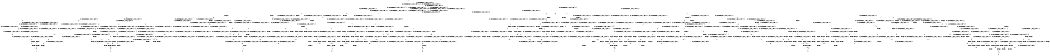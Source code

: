 digraph BCG {
size = "7, 10.5";
center = TRUE;
node [shape = circle];
0 [peripheries = 2];
0 -> 1 [label = "EX !0 !ATOMIC_EXCH_BRANCH (1, +1, TRUE, +0, 2, TRUE) !{0, 1, 2}"];
0 -> 2 [label = "EX !2 !ATOMIC_EXCH_BRANCH (1, +0, FALSE, +0, 1, TRUE) !{0, 1, 2}"];
0 -> 3 [label = "EX !1 !ATOMIC_EXCH_BRANCH (1, +0, TRUE, +0, 1, TRUE) !{0, 1, 2}"];
0 -> 4 [label = "EX !0 !ATOMIC_EXCH_BRANCH (1, +1, TRUE, +0, 2, TRUE) !{0, 1, 2}"];
1 -> 5 [label = "EX !2 !ATOMIC_EXCH_BRANCH (1, +0, FALSE, +0, 1, FALSE) !{0, 1, 2}"];
1 -> 6 [label = "EX !1 !ATOMIC_EXCH_BRANCH (1, +0, TRUE, +0, 1, FALSE) !{0, 1, 2}"];
1 -> 7 [label = "TERMINATE !0"];
2 -> 2 [label = "EX !2 !ATOMIC_EXCH_BRANCH (1, +0, FALSE, +0, 1, TRUE) !{0, 1, 2}"];
2 -> 8 [label = "EX !0 !ATOMIC_EXCH_BRANCH (1, +1, TRUE, +0, 2, TRUE) !{0, 1, 2}"];
2 -> 9 [label = "EX !1 !ATOMIC_EXCH_BRANCH (1, +0, TRUE, +0, 1, TRUE) !{0, 1, 2}"];
2 -> 10 [label = "EX !0 !ATOMIC_EXCH_BRANCH (1, +1, TRUE, +0, 2, TRUE) !{0, 1, 2}"];
3 -> 3 [label = "EX !1 !ATOMIC_EXCH_BRANCH (1, +0, TRUE, +0, 1, TRUE) !{0, 1, 2}"];
3 -> 11 [label = "EX !0 !ATOMIC_EXCH_BRANCH (1, +1, TRUE, +0, 2, TRUE) !{0, 1, 2}"];
3 -> 12 [label = "EX !2 !ATOMIC_EXCH_BRANCH (1, +0, FALSE, +0, 1, TRUE) !{0, 1, 2}"];
3 -> 13 [label = "EX !0 !ATOMIC_EXCH_BRANCH (1, +1, TRUE, +0, 2, TRUE) !{0, 1, 2}"];
4 -> 14 [label = "EX !1 !ATOMIC_EXCH_BRANCH (1, +0, TRUE, +0, 1, FALSE) !{0, 1, 2}"];
4 -> 15 [label = "EX !2 !ATOMIC_EXCH_BRANCH (1, +0, FALSE, +0, 1, FALSE) !{0, 1, 2}"];
4 -> 16 [label = "EX !1 !ATOMIC_EXCH_BRANCH (1, +0, TRUE, +0, 1, FALSE) !{0, 1, 2}"];
4 -> 17 [label = "TERMINATE !0"];
5 -> 18 [label = "EX !1 !ATOMIC_EXCH_BRANCH (1, +0, TRUE, +0, 1, FALSE) !{0, 1, 2}"];
5 -> 19 [label = "TERMINATE !0"];
5 -> 20 [label = "TERMINATE !2"];
6 -> 21 [label = "EX !1 !ATOMIC_EXCH_BRANCH (1, +1, TRUE, +0, 3, TRUE) !{0, 1, 2}"];
6 -> 22 [label = "EX !2 !ATOMIC_EXCH_BRANCH (1, +0, FALSE, +0, 1, TRUE) !{0, 1, 2}"];
6 -> 23 [label = "TERMINATE !0"];
7 -> 24 [label = "EX !2 !ATOMIC_EXCH_BRANCH (1, +0, FALSE, +0, 1, FALSE) !{1, 2}"];
7 -> 25 [label = "EX !1 !ATOMIC_EXCH_BRANCH (1, +0, TRUE, +0, 1, FALSE) !{1, 2}"];
7 -> 26 [label = "EX !1 !ATOMIC_EXCH_BRANCH (1, +0, TRUE, +0, 1, FALSE) !{1, 2}"];
8 -> 5 [label = "EX !2 !ATOMIC_EXCH_BRANCH (1, +0, FALSE, +0, 1, FALSE) !{0, 1, 2}"];
8 -> 27 [label = "EX !1 !ATOMIC_EXCH_BRANCH (1, +0, TRUE, +0, 1, FALSE) !{0, 1, 2}"];
8 -> 28 [label = "TERMINATE !0"];
9 -> 9 [label = "EX !1 !ATOMIC_EXCH_BRANCH (1, +0, TRUE, +0, 1, TRUE) !{0, 1, 2}"];
9 -> 12 [label = "EX !2 !ATOMIC_EXCH_BRANCH (1, +0, FALSE, +0, 1, TRUE) !{0, 1, 2}"];
9 -> 29 [label = "EX !0 !ATOMIC_EXCH_BRANCH (1, +1, TRUE, +0, 2, TRUE) !{0, 1, 2}"];
9 -> 30 [label = "EX !0 !ATOMIC_EXCH_BRANCH (1, +1, TRUE, +0, 2, TRUE) !{0, 1, 2}"];
10 -> 31 [label = "EX !1 !ATOMIC_EXCH_BRANCH (1, +0, TRUE, +0, 1, FALSE) !{0, 1, 2}"];
10 -> 15 [label = "EX !2 !ATOMIC_EXCH_BRANCH (1, +0, FALSE, +0, 1, FALSE) !{0, 1, 2}"];
10 -> 32 [label = "EX !1 !ATOMIC_EXCH_BRANCH (1, +0, TRUE, +0, 1, FALSE) !{0, 1, 2}"];
10 -> 33 [label = "TERMINATE !0"];
11 -> 6 [label = "EX !1 !ATOMIC_EXCH_BRANCH (1, +0, TRUE, +0, 1, FALSE) !{0, 1, 2}"];
11 -> 34 [label = "EX !2 !ATOMIC_EXCH_BRANCH (1, +0, FALSE, +0, 1, FALSE) !{0, 1, 2}"];
11 -> 35 [label = "TERMINATE !0"];
12 -> 9 [label = "EX !1 !ATOMIC_EXCH_BRANCH (1, +0, TRUE, +0, 1, TRUE) !{0, 1, 2}"];
12 -> 12 [label = "EX !2 !ATOMIC_EXCH_BRANCH (1, +0, FALSE, +0, 1, TRUE) !{0, 1, 2}"];
12 -> 29 [label = "EX !0 !ATOMIC_EXCH_BRANCH (1, +1, TRUE, +0, 2, TRUE) !{0, 1, 2}"];
12 -> 30 [label = "EX !0 !ATOMIC_EXCH_BRANCH (1, +1, TRUE, +0, 2, TRUE) !{0, 1, 2}"];
13 -> 14 [label = "EX !1 !ATOMIC_EXCH_BRANCH (1, +0, TRUE, +0, 1, FALSE) !{0, 1, 2}"];
13 -> 16 [label = "EX !1 !ATOMIC_EXCH_BRANCH (1, +0, TRUE, +0, 1, FALSE) !{0, 1, 2}"];
13 -> 36 [label = "EX !2 !ATOMIC_EXCH_BRANCH (1, +0, FALSE, +0, 1, FALSE) !{0, 1, 2}"];
13 -> 37 [label = "TERMINATE !0"];
14 -> 38 [label = "EX !2 !ATOMIC_EXCH_BRANCH (1, +0, FALSE, +0, 1, TRUE) !{0, 1, 2}"];
14 -> 39 [label = "EX !1 !ATOMIC_EXCH_BRANCH (1, +1, TRUE, +0, 3, TRUE) !{0, 1, 2}"];
14 -> 40 [label = "EX !2 !ATOMIC_EXCH_BRANCH (1, +0, FALSE, +0, 1, TRUE) !{0, 1, 2}"];
14 -> 41 [label = "TERMINATE !0"];
15 -> 42 [label = "EX !1 !ATOMIC_EXCH_BRANCH (1, +0, TRUE, +0, 1, FALSE) !{0, 1, 2}"];
15 -> 43 [label = "EX !1 !ATOMIC_EXCH_BRANCH (1, +0, TRUE, +0, 1, FALSE) !{0, 1, 2}"];
15 -> 44 [label = "TERMINATE !0"];
15 -> 45 [label = "TERMINATE !2"];
16 -> 39 [label = "EX !1 !ATOMIC_EXCH_BRANCH (1, +1, TRUE, +0, 3, TRUE) !{0, 1, 2}"];
16 -> 46 [label = "EX !1 !ATOMIC_EXCH_BRANCH (1, +1, TRUE, +0, 3, TRUE) !{0, 1, 2}"];
16 -> 47 [label = "EX !2 !ATOMIC_EXCH_BRANCH (1, +0, FALSE, +0, 1, TRUE) !{0, 1, 2}"];
16 -> 48 [label = "TERMINATE !0"];
17 -> 49 [label = "EX !2 !ATOMIC_EXCH_BRANCH (1, +0, FALSE, +0, 1, FALSE) !{1, 2}"];
17 -> 50 [label = "EX !1 !ATOMIC_EXCH_BRANCH (1, +0, TRUE, +0, 1, FALSE) !{1, 2}"];
18 -> 51 [label = "EX !1 !ATOMIC_EXCH_BRANCH (1, +1, TRUE, +0, 3, TRUE) !{0, 1, 2}"];
18 -> 52 [label = "TERMINATE !0"];
18 -> 53 [label = "TERMINATE !2"];
19 -> 54 [label = "EX !1 !ATOMIC_EXCH_BRANCH (1, +0, TRUE, +0, 1, FALSE) !{1, 2}"];
19 -> 55 [label = "TERMINATE !2"];
19 -> 56 [label = "EX !1 !ATOMIC_EXCH_BRANCH (1, +0, TRUE, +0, 1, FALSE) !{1, 2}"];
20 -> 57 [label = "EX !1 !ATOMIC_EXCH_BRANCH (1, +0, TRUE, +0, 1, FALSE) !{0, 1}"];
20 -> 55 [label = "TERMINATE !0"];
21 -> 58 [label = "EX !2 !ATOMIC_EXCH_BRANCH (1, +0, FALSE, +0, 1, FALSE) !{0, 1, 2}"];
21 -> 59 [label = "TERMINATE !0"];
21 -> 60 [label = "TERMINATE !1"];
22 -> 61 [label = "EX !1 !ATOMIC_EXCH_BRANCH (1, +1, TRUE, +0, 3, TRUE) !{0, 1, 2}"];
22 -> 22 [label = "EX !2 !ATOMIC_EXCH_BRANCH (1, +0, FALSE, +0, 1, TRUE) !{0, 1, 2}"];
22 -> 62 [label = "TERMINATE !0"];
23 -> 63 [label = "EX !1 !ATOMIC_EXCH_BRANCH (1, +1, TRUE, +0, 3, TRUE) !{1, 2}"];
23 -> 64 [label = "EX !2 !ATOMIC_EXCH_BRANCH (1, +0, FALSE, +0, 1, TRUE) !{1, 2}"];
23 -> 65 [label = "EX !1 !ATOMIC_EXCH_BRANCH (1, +1, TRUE, +0, 3, TRUE) !{1, 2}"];
24 -> 54 [label = "EX !1 !ATOMIC_EXCH_BRANCH (1, +0, TRUE, +0, 1, FALSE) !{1, 2}"];
24 -> 55 [label = "TERMINATE !2"];
24 -> 56 [label = "EX !1 !ATOMIC_EXCH_BRANCH (1, +0, TRUE, +0, 1, FALSE) !{1, 2}"];
25 -> 63 [label = "EX !1 !ATOMIC_EXCH_BRANCH (1, +1, TRUE, +0, 3, TRUE) !{1, 2}"];
25 -> 64 [label = "EX !2 !ATOMIC_EXCH_BRANCH (1, +0, FALSE, +0, 1, TRUE) !{1, 2}"];
25 -> 65 [label = "EX !1 !ATOMIC_EXCH_BRANCH (1, +1, TRUE, +0, 3, TRUE) !{1, 2}"];
26 -> 66 [label = "EX !2 !ATOMIC_EXCH_BRANCH (1, +0, FALSE, +0, 1, TRUE) !{1, 2}"];
26 -> 65 [label = "EX !1 !ATOMIC_EXCH_BRANCH (1, +1, TRUE, +0, 3, TRUE) !{1, 2}"];
26 -> 67 [label = "EX !2 !ATOMIC_EXCH_BRANCH (1, +0, FALSE, +0, 1, TRUE) !{1, 2}"];
27 -> 61 [label = "EX !1 !ATOMIC_EXCH_BRANCH (1, +1, TRUE, +0, 3, TRUE) !{0, 1, 2}"];
27 -> 22 [label = "EX !2 !ATOMIC_EXCH_BRANCH (1, +0, FALSE, +0, 1, TRUE) !{0, 1, 2}"];
27 -> 62 [label = "TERMINATE !0"];
28 -> 24 [label = "EX !2 !ATOMIC_EXCH_BRANCH (1, +0, FALSE, +0, 1, FALSE) !{1, 2}"];
28 -> 68 [label = "EX !1 !ATOMIC_EXCH_BRANCH (1, +0, TRUE, +0, 1, FALSE) !{1, 2}"];
28 -> 69 [label = "EX !1 !ATOMIC_EXCH_BRANCH (1, +0, TRUE, +0, 1, FALSE) !{1, 2}"];
29 -> 27 [label = "EX !1 !ATOMIC_EXCH_BRANCH (1, +0, TRUE, +0, 1, FALSE) !{0, 1, 2}"];
29 -> 34 [label = "EX !2 !ATOMIC_EXCH_BRANCH (1, +0, FALSE, +0, 1, FALSE) !{0, 1, 2}"];
29 -> 70 [label = "TERMINATE !0"];
30 -> 31 [label = "EX !1 !ATOMIC_EXCH_BRANCH (1, +0, TRUE, +0, 1, FALSE) !{0, 1, 2}"];
30 -> 32 [label = "EX !1 !ATOMIC_EXCH_BRANCH (1, +0, TRUE, +0, 1, FALSE) !{0, 1, 2}"];
30 -> 36 [label = "EX !2 !ATOMIC_EXCH_BRANCH (1, +0, FALSE, +0, 1, FALSE) !{0, 1, 2}"];
30 -> 71 [label = "TERMINATE !0"];
31 -> 38 [label = "EX !2 !ATOMIC_EXCH_BRANCH (1, +0, FALSE, +0, 1, TRUE) !{0, 1, 2}"];
31 -> 72 [label = "EX !1 !ATOMIC_EXCH_BRANCH (1, +1, TRUE, +0, 3, TRUE) !{0, 1, 2}"];
31 -> 40 [label = "EX !2 !ATOMIC_EXCH_BRANCH (1, +0, FALSE, +0, 1, TRUE) !{0, 1, 2}"];
31 -> 73 [label = "TERMINATE !0"];
32 -> 72 [label = "EX !1 !ATOMIC_EXCH_BRANCH (1, +1, TRUE, +0, 3, TRUE) !{0, 1, 2}"];
32 -> 74 [label = "EX !1 !ATOMIC_EXCH_BRANCH (1, +1, TRUE, +0, 3, TRUE) !{0, 1, 2}"];
32 -> 47 [label = "EX !2 !ATOMIC_EXCH_BRANCH (1, +0, FALSE, +0, 1, TRUE) !{0, 1, 2}"];
32 -> 75 [label = "TERMINATE !0"];
33 -> 49 [label = "EX !2 !ATOMIC_EXCH_BRANCH (1, +0, FALSE, +0, 1, FALSE) !{1, 2}"];
33 -> 76 [label = "EX !1 !ATOMIC_EXCH_BRANCH (1, +0, TRUE, +0, 1, FALSE) !{1, 2}"];
34 -> 18 [label = "EX !1 !ATOMIC_EXCH_BRANCH (1, +0, TRUE, +0, 1, FALSE) !{0, 1, 2}"];
34 -> 77 [label = "TERMINATE !0"];
34 -> 78 [label = "TERMINATE !2"];
35 -> 25 [label = "EX !1 !ATOMIC_EXCH_BRANCH (1, +0, TRUE, +0, 1, FALSE) !{1, 2}"];
35 -> 79 [label = "EX !2 !ATOMIC_EXCH_BRANCH (1, +0, FALSE, +0, 1, FALSE) !{1, 2}"];
35 -> 26 [label = "EX !1 !ATOMIC_EXCH_BRANCH (1, +0, TRUE, +0, 1, FALSE) !{1, 2}"];
36 -> 42 [label = "EX !1 !ATOMIC_EXCH_BRANCH (1, +0, TRUE, +0, 1, FALSE) !{0, 1, 2}"];
36 -> 43 [label = "EX !1 !ATOMIC_EXCH_BRANCH (1, +0, TRUE, +0, 1, FALSE) !{0, 1, 2}"];
36 -> 80 [label = "TERMINATE !0"];
36 -> 81 [label = "TERMINATE !2"];
37 -> 50 [label = "EX !1 !ATOMIC_EXCH_BRANCH (1, +0, TRUE, +0, 1, FALSE) !{1, 2}"];
37 -> 82 [label = "EX !2 !ATOMIC_EXCH_BRANCH (1, +0, FALSE, +0, 1, FALSE) !{1, 2}"];
38 -> 83 [label = "EX !1 !ATOMIC_EXCH_BRANCH (1, +1, TRUE, +0, 3, TRUE) !{0, 1, 2}"];
38 -> 38 [label = "EX !2 !ATOMIC_EXCH_BRANCH (1, +0, FALSE, +0, 1, TRUE) !{0, 1, 2}"];
38 -> 84 [label = "TERMINATE !0"];
39 -> 85 [label = "EX !2 !ATOMIC_EXCH_BRANCH (1, +0, FALSE, +0, 1, FALSE) !{0, 1, 2}"];
39 -> 86 [label = "EX !2 !ATOMIC_EXCH_BRANCH (1, +0, FALSE, +0, 1, FALSE) !{0, 1, 2}"];
39 -> 87 [label = "TERMINATE !0"];
39 -> 88 [label = "TERMINATE !1"];
40 -> 38 [label = "EX !2 !ATOMIC_EXCH_BRANCH (1, +0, FALSE, +0, 1, TRUE) !{0, 1, 2}"];
40 -> 72 [label = "EX !1 !ATOMIC_EXCH_BRANCH (1, +1, TRUE, +0, 3, TRUE) !{0, 1, 2}"];
40 -> 40 [label = "EX !2 !ATOMIC_EXCH_BRANCH (1, +0, FALSE, +0, 1, TRUE) !{0, 1, 2}"];
40 -> 73 [label = "TERMINATE !0"];
41 -> 89 [label = "EX !1 !ATOMIC_EXCH_BRANCH (1, +1, TRUE, +0, 3, TRUE) !{1, 2}"];
41 -> 90 [label = "EX !2 !ATOMIC_EXCH_BRANCH (1, +0, FALSE, +0, 1, TRUE) !{1, 2}"];
42 -> 91 [label = "EX !1 !ATOMIC_EXCH_BRANCH (1, +1, TRUE, +0, 3, TRUE) !{0, 1, 2}"];
42 -> 92 [label = "TERMINATE !0"];
42 -> 93 [label = "TERMINATE !2"];
43 -> 91 [label = "EX !1 !ATOMIC_EXCH_BRANCH (1, +1, TRUE, +0, 3, TRUE) !{0, 1, 2}"];
43 -> 94 [label = "EX !1 !ATOMIC_EXCH_BRANCH (1, +1, TRUE, +0, 3, TRUE) !{0, 1, 2}"];
43 -> 95 [label = "TERMINATE !0"];
43 -> 96 [label = "TERMINATE !2"];
44 -> 97 [label = "EX !1 !ATOMIC_EXCH_BRANCH (1, +0, TRUE, +0, 1, FALSE) !{1, 2}"];
44 -> 98 [label = "TERMINATE !2"];
45 -> 99 [label = "EX !1 !ATOMIC_EXCH_BRANCH (1, +0, TRUE, +0, 1, FALSE) !{0, 1}"];
45 -> 98 [label = "TERMINATE !0"];
46 -> 100 [label = "EX !2 !ATOMIC_EXCH_BRANCH (1, +0, FALSE, +0, 1, FALSE) !{0, 1, 2}"];
46 -> 101 [label = "TERMINATE !0"];
46 -> 102 [label = "TERMINATE !1"];
47 -> 72 [label = "EX !1 !ATOMIC_EXCH_BRANCH (1, +1, TRUE, +0, 3, TRUE) !{0, 1, 2}"];
47 -> 74 [label = "EX !1 !ATOMIC_EXCH_BRANCH (1, +1, TRUE, +0, 3, TRUE) !{0, 1, 2}"];
47 -> 47 [label = "EX !2 !ATOMIC_EXCH_BRANCH (1, +0, FALSE, +0, 1, TRUE) !{0, 1, 2}"];
47 -> 75 [label = "TERMINATE !0"];
48 -> 103 [label = "EX !1 !ATOMIC_EXCH_BRANCH (1, +1, TRUE, +0, 3, TRUE) !{1, 2}"];
48 -> 104 [label = "EX !2 !ATOMIC_EXCH_BRANCH (1, +0, FALSE, +0, 1, TRUE) !{1, 2}"];
49 -> 97 [label = "EX !1 !ATOMIC_EXCH_BRANCH (1, +0, TRUE, +0, 1, FALSE) !{1, 2}"];
49 -> 98 [label = "TERMINATE !2"];
50 -> 103 [label = "EX !1 !ATOMIC_EXCH_BRANCH (1, +1, TRUE, +0, 3, TRUE) !{1, 2}"];
50 -> 104 [label = "EX !2 !ATOMIC_EXCH_BRANCH (1, +0, FALSE, +0, 1, TRUE) !{1, 2}"];
51 -> 105 [label = "TERMINATE !0"];
51 -> 106 [label = "TERMINATE !2"];
51 -> 107 [label = "TERMINATE !1"];
52 -> 108 [label = "EX !1 !ATOMIC_EXCH_BRANCH (1, +1, TRUE, +0, 3, TRUE) !{1, 2}"];
52 -> 109 [label = "TERMINATE !2"];
52 -> 110 [label = "EX !1 !ATOMIC_EXCH_BRANCH (1, +1, TRUE, +0, 3, TRUE) !{1, 2}"];
53 -> 111 [label = "EX !1 !ATOMIC_EXCH_BRANCH (1, +1, TRUE, +0, 3, TRUE) !{0, 1}"];
53 -> 109 [label = "TERMINATE !0"];
54 -> 108 [label = "EX !1 !ATOMIC_EXCH_BRANCH (1, +1, TRUE, +0, 3, TRUE) !{1, 2}"];
54 -> 109 [label = "TERMINATE !2"];
54 -> 110 [label = "EX !1 !ATOMIC_EXCH_BRANCH (1, +1, TRUE, +0, 3, TRUE) !{1, 2}"];
55 -> 112 [label = "EX !1 !ATOMIC_EXCH_BRANCH (1, +0, TRUE, +0, 1, FALSE) !{1}"];
55 -> 113 [label = "EX !1 !ATOMIC_EXCH_BRANCH (1, +0, TRUE, +0, 1, FALSE) !{1}"];
56 -> 110 [label = "EX !1 !ATOMIC_EXCH_BRANCH (1, +1, TRUE, +0, 3, TRUE) !{1, 2}"];
56 -> 114 [label = "TERMINATE !2"];
57 -> 111 [label = "EX !1 !ATOMIC_EXCH_BRANCH (1, +1, TRUE, +0, 3, TRUE) !{0, 1}"];
57 -> 109 [label = "TERMINATE !0"];
58 -> 105 [label = "TERMINATE !0"];
58 -> 106 [label = "TERMINATE !2"];
58 -> 107 [label = "TERMINATE !1"];
59 -> 115 [label = "EX !2 !ATOMIC_EXCH_BRANCH (1, +0, FALSE, +0, 1, FALSE) !{1, 2}"];
59 -> 116 [label = "TERMINATE !1"];
60 -> 117 [label = "EX !2 !ATOMIC_EXCH_BRANCH (1, +0, FALSE, +0, 1, FALSE) !{0, 2}"];
60 -> 116 [label = "TERMINATE !0"];
61 -> 58 [label = "EX !2 !ATOMIC_EXCH_BRANCH (1, +0, FALSE, +0, 1, FALSE) !{0, 1, 2}"];
61 -> 118 [label = "TERMINATE !0"];
61 -> 119 [label = "TERMINATE !1"];
62 -> 120 [label = "EX !1 !ATOMIC_EXCH_BRANCH (1, +1, TRUE, +0, 3, TRUE) !{1, 2}"];
62 -> 64 [label = "EX !2 !ATOMIC_EXCH_BRANCH (1, +0, FALSE, +0, 1, TRUE) !{1, 2}"];
62 -> 121 [label = "EX !1 !ATOMIC_EXCH_BRANCH (1, +1, TRUE, +0, 3, TRUE) !{1, 2}"];
63 -> 115 [label = "EX !2 !ATOMIC_EXCH_BRANCH (1, +0, FALSE, +0, 1, FALSE) !{1, 2}"];
63 -> 116 [label = "TERMINATE !1"];
64 -> 120 [label = "EX !1 !ATOMIC_EXCH_BRANCH (1, +1, TRUE, +0, 3, TRUE) !{1, 2}"];
64 -> 64 [label = "EX !2 !ATOMIC_EXCH_BRANCH (1, +0, FALSE, +0, 1, TRUE) !{1, 2}"];
64 -> 121 [label = "EX !1 !ATOMIC_EXCH_BRANCH (1, +1, TRUE, +0, 3, TRUE) !{1, 2}"];
65 -> 122 [label = "EX !2 !ATOMIC_EXCH_BRANCH (1, +0, FALSE, +0, 1, FALSE) !{1, 2}"];
65 -> 123 [label = "EX !2 !ATOMIC_EXCH_BRANCH (1, +0, FALSE, +0, 1, FALSE) !{1, 2}"];
65 -> 124 [label = "TERMINATE !1"];
66 -> 125 [label = "EX !1 !ATOMIC_EXCH_BRANCH (1, +1, TRUE, +0, 3, TRUE) !{1, 2}"];
66 -> 66 [label = "EX !2 !ATOMIC_EXCH_BRANCH (1, +0, FALSE, +0, 1, TRUE) !{1, 2}"];
66 -> 121 [label = "EX !1 !ATOMIC_EXCH_BRANCH (1, +1, TRUE, +0, 3, TRUE) !{1, 2}"];
67 -> 66 [label = "EX !2 !ATOMIC_EXCH_BRANCH (1, +0, FALSE, +0, 1, TRUE) !{1, 2}"];
67 -> 121 [label = "EX !1 !ATOMIC_EXCH_BRANCH (1, +1, TRUE, +0, 3, TRUE) !{1, 2}"];
67 -> 67 [label = "EX !2 !ATOMIC_EXCH_BRANCH (1, +0, FALSE, +0, 1, TRUE) !{1, 2}"];
68 -> 120 [label = "EX !1 !ATOMIC_EXCH_BRANCH (1, +1, TRUE, +0, 3, TRUE) !{1, 2}"];
68 -> 64 [label = "EX !2 !ATOMIC_EXCH_BRANCH (1, +0, FALSE, +0, 1, TRUE) !{1, 2}"];
68 -> 121 [label = "EX !1 !ATOMIC_EXCH_BRANCH (1, +1, TRUE, +0, 3, TRUE) !{1, 2}"];
69 -> 66 [label = "EX !2 !ATOMIC_EXCH_BRANCH (1, +0, FALSE, +0, 1, TRUE) !{1, 2}"];
69 -> 121 [label = "EX !1 !ATOMIC_EXCH_BRANCH (1, +1, TRUE, +0, 3, TRUE) !{1, 2}"];
69 -> 67 [label = "EX !2 !ATOMIC_EXCH_BRANCH (1, +0, FALSE, +0, 1, TRUE) !{1, 2}"];
70 -> 68 [label = "EX !1 !ATOMIC_EXCH_BRANCH (1, +0, TRUE, +0, 1, FALSE) !{1, 2}"];
70 -> 79 [label = "EX !2 !ATOMIC_EXCH_BRANCH (1, +0, FALSE, +0, 1, FALSE) !{1, 2}"];
70 -> 69 [label = "EX !1 !ATOMIC_EXCH_BRANCH (1, +0, TRUE, +0, 1, FALSE) !{1, 2}"];
71 -> 76 [label = "EX !1 !ATOMIC_EXCH_BRANCH (1, +0, TRUE, +0, 1, FALSE) !{1, 2}"];
71 -> 82 [label = "EX !2 !ATOMIC_EXCH_BRANCH (1, +0, FALSE, +0, 1, FALSE) !{1, 2}"];
72 -> 85 [label = "EX !2 !ATOMIC_EXCH_BRANCH (1, +0, FALSE, +0, 1, FALSE) !{0, 1, 2}"];
72 -> 86 [label = "EX !2 !ATOMIC_EXCH_BRANCH (1, +0, FALSE, +0, 1, FALSE) !{0, 1, 2}"];
72 -> 126 [label = "TERMINATE !0"];
72 -> 127 [label = "TERMINATE !1"];
73 -> 128 [label = "EX !1 !ATOMIC_EXCH_BRANCH (1, +1, TRUE, +0, 3, TRUE) !{1, 2}"];
73 -> 90 [label = "EX !2 !ATOMIC_EXCH_BRANCH (1, +0, FALSE, +0, 1, TRUE) !{1, 2}"];
74 -> 100 [label = "EX !2 !ATOMIC_EXCH_BRANCH (1, +0, FALSE, +0, 1, FALSE) !{0, 1, 2}"];
74 -> 129 [label = "TERMINATE !0"];
74 -> 130 [label = "TERMINATE !1"];
75 -> 131 [label = "EX !1 !ATOMIC_EXCH_BRANCH (1, +1, TRUE, +0, 3, TRUE) !{1, 2}"];
75 -> 104 [label = "EX !2 !ATOMIC_EXCH_BRANCH (1, +0, FALSE, +0, 1, TRUE) !{1, 2}"];
76 -> 131 [label = "EX !1 !ATOMIC_EXCH_BRANCH (1, +1, TRUE, +0, 3, TRUE) !{1, 2}"];
76 -> 104 [label = "EX !2 !ATOMIC_EXCH_BRANCH (1, +0, FALSE, +0, 1, TRUE) !{1, 2}"];
77 -> 54 [label = "EX !1 !ATOMIC_EXCH_BRANCH (1, +0, TRUE, +0, 1, FALSE) !{1, 2}"];
77 -> 132 [label = "TERMINATE !2"];
77 -> 56 [label = "EX !1 !ATOMIC_EXCH_BRANCH (1, +0, TRUE, +0, 1, FALSE) !{1, 2}"];
78 -> 57 [label = "EX !1 !ATOMIC_EXCH_BRANCH (1, +0, TRUE, +0, 1, FALSE) !{0, 1}"];
78 -> 132 [label = "TERMINATE !0"];
79 -> 54 [label = "EX !1 !ATOMIC_EXCH_BRANCH (1, +0, TRUE, +0, 1, FALSE) !{1, 2}"];
79 -> 132 [label = "TERMINATE !2"];
79 -> 56 [label = "EX !1 !ATOMIC_EXCH_BRANCH (1, +0, TRUE, +0, 1, FALSE) !{1, 2}"];
80 -> 97 [label = "EX !1 !ATOMIC_EXCH_BRANCH (1, +0, TRUE, +0, 1, FALSE) !{1, 2}"];
80 -> 133 [label = "TERMINATE !2"];
81 -> 99 [label = "EX !1 !ATOMIC_EXCH_BRANCH (1, +0, TRUE, +0, 1, FALSE) !{0, 1}"];
81 -> 133 [label = "TERMINATE !0"];
82 -> 97 [label = "EX !1 !ATOMIC_EXCH_BRANCH (1, +0, TRUE, +0, 1, FALSE) !{1, 2}"];
82 -> 133 [label = "TERMINATE !2"];
83 -> 85 [label = "EX !2 !ATOMIC_EXCH_BRANCH (1, +0, FALSE, +0, 1, FALSE) !{0, 1, 2}"];
83 -> 134 [label = "TERMINATE !0"];
83 -> 135 [label = "TERMINATE !1"];
84 -> 136 [label = "EX !1 !ATOMIC_EXCH_BRANCH (1, +1, TRUE, +0, 3, TRUE) !{1, 2}"];
84 -> 137 [label = "EX !2 !ATOMIC_EXCH_BRANCH (1, +0, FALSE, +0, 1, TRUE) !{1, 2}"];
85 -> 138 [label = "TERMINATE !0"];
85 -> 139 [label = "TERMINATE !2"];
85 -> 140 [label = "TERMINATE !1"];
86 -> 141 [label = "TERMINATE !0"];
86 -> 142 [label = "TERMINATE !2"];
86 -> 143 [label = "TERMINATE !1"];
87 -> 144 [label = "EX !2 !ATOMIC_EXCH_BRANCH (1, +0, FALSE, +0, 1, FALSE) !{1, 2}"];
87 -> 145 [label = "TERMINATE !1"];
88 -> 146 [label = "EX !2 !ATOMIC_EXCH_BRANCH (1, +0, FALSE, +0, 1, FALSE) !{0, 2}"];
88 -> 145 [label = "TERMINATE !0"];
89 -> 144 [label = "EX !2 !ATOMIC_EXCH_BRANCH (1, +0, FALSE, +0, 1, FALSE) !{1, 2}"];
89 -> 145 [label = "TERMINATE !1"];
90 -> 128 [label = "EX !1 !ATOMIC_EXCH_BRANCH (1, +1, TRUE, +0, 3, TRUE) !{1, 2}"];
90 -> 90 [label = "EX !2 !ATOMIC_EXCH_BRANCH (1, +0, FALSE, +0, 1, TRUE) !{1, 2}"];
91 -> 141 [label = "TERMINATE !0"];
91 -> 142 [label = "TERMINATE !2"];
91 -> 143 [label = "TERMINATE !1"];
92 -> 147 [label = "EX !1 !ATOMIC_EXCH_BRANCH (1, +1, TRUE, +0, 3, TRUE) !{1, 2}"];
92 -> 148 [label = "TERMINATE !2"];
93 -> 149 [label = "EX !1 !ATOMIC_EXCH_BRANCH (1, +1, TRUE, +0, 3, TRUE) !{0, 1}"];
93 -> 148 [label = "TERMINATE !0"];
94 -> 150 [label = "TERMINATE !0"];
94 -> 151 [label = "TERMINATE !2"];
94 -> 152 [label = "TERMINATE !1"];
95 -> 153 [label = "EX !1 !ATOMIC_EXCH_BRANCH (1, +1, TRUE, +0, 3, TRUE) !{1, 2}"];
95 -> 154 [label = "TERMINATE !2"];
96 -> 155 [label = "EX !1 !ATOMIC_EXCH_BRANCH (1, +1, TRUE, +0, 3, TRUE) !{0, 1}"];
96 -> 154 [label = "TERMINATE !0"];
97 -> 153 [label = "EX !1 !ATOMIC_EXCH_BRANCH (1, +1, TRUE, +0, 3, TRUE) !{1, 2}"];
97 -> 154 [label = "TERMINATE !2"];
98 -> 156 [label = "EX !1 !ATOMIC_EXCH_BRANCH (1, +0, TRUE, +0, 1, FALSE) !{1}"];
99 -> 155 [label = "EX !1 !ATOMIC_EXCH_BRANCH (1, +1, TRUE, +0, 3, TRUE) !{0, 1}"];
99 -> 154 [label = "TERMINATE !0"];
100 -> 150 [label = "TERMINATE !0"];
100 -> 151 [label = "TERMINATE !2"];
100 -> 152 [label = "TERMINATE !1"];
101 -> 157 [label = "EX !2 !ATOMIC_EXCH_BRANCH (1, +0, FALSE, +0, 1, FALSE) !{1, 2}"];
101 -> 158 [label = "TERMINATE !1"];
102 -> 159 [label = "EX !2 !ATOMIC_EXCH_BRANCH (1, +0, FALSE, +0, 1, FALSE) !{0, 2}"];
102 -> 158 [label = "TERMINATE !0"];
103 -> 157 [label = "EX !2 !ATOMIC_EXCH_BRANCH (1, +0, FALSE, +0, 1, FALSE) !{1, 2}"];
103 -> 158 [label = "TERMINATE !1"];
104 -> 131 [label = "EX !1 !ATOMIC_EXCH_BRANCH (1, +1, TRUE, +0, 3, TRUE) !{1, 2}"];
104 -> 104 [label = "EX !2 !ATOMIC_EXCH_BRANCH (1, +0, FALSE, +0, 1, TRUE) !{1, 2}"];
105 -> 160 [label = "TERMINATE !2"];
105 -> 161 [label = "TERMINATE !1"];
106 -> 160 [label = "TERMINATE !0"];
106 -> 162 [label = "TERMINATE !1"];
107 -> 161 [label = "TERMINATE !0"];
107 -> 162 [label = "TERMINATE !2"];
108 -> 160 [label = "TERMINATE !2"];
108 -> 161 [label = "TERMINATE !1"];
109 -> 163 [label = "EX !1 !ATOMIC_EXCH_BRANCH (1, +1, TRUE, +0, 3, TRUE) !{1}"];
109 -> 164 [label = "EX !1 !ATOMIC_EXCH_BRANCH (1, +1, TRUE, +0, 3, TRUE) !{1}"];
110 -> 165 [label = "TERMINATE !2"];
110 -> 166 [label = "TERMINATE !1"];
111 -> 160 [label = "TERMINATE !0"];
111 -> 162 [label = "TERMINATE !1"];
112 -> 163 [label = "EX !1 !ATOMIC_EXCH_BRANCH (1, +1, TRUE, +0, 3, TRUE) !{1}"];
112 -> 164 [label = "EX !1 !ATOMIC_EXCH_BRANCH (1, +1, TRUE, +0, 3, TRUE) !{1}"];
113 -> 164 [label = "EX !1 !ATOMIC_EXCH_BRANCH (1, +1, TRUE, +0, 3, TRUE) !{1}"];
114 -> 167 [label = "EX !1 !ATOMIC_EXCH_BRANCH (1, +1, TRUE, +0, 3, TRUE) !{1}"];
115 -> 160 [label = "TERMINATE !2"];
115 -> 161 [label = "TERMINATE !1"];
116 -> 168 [label = "EX !2 !ATOMIC_EXCH_BRANCH (1, +0, FALSE, +0, 1, FALSE) !{2}"];
116 -> 169 [label = "EX !2 !ATOMIC_EXCH_BRANCH (1, +0, FALSE, +0, 1, FALSE) !{2}"];
117 -> 161 [label = "TERMINATE !0"];
117 -> 162 [label = "TERMINATE !2"];
118 -> 115 [label = "EX !2 !ATOMIC_EXCH_BRANCH (1, +0, FALSE, +0, 1, FALSE) !{1, 2}"];
118 -> 170 [label = "TERMINATE !1"];
119 -> 117 [label = "EX !2 !ATOMIC_EXCH_BRANCH (1, +0, FALSE, +0, 1, FALSE) !{0, 2}"];
119 -> 170 [label = "TERMINATE !0"];
120 -> 115 [label = "EX !2 !ATOMIC_EXCH_BRANCH (1, +0, FALSE, +0, 1, FALSE) !{1, 2}"];
120 -> 170 [label = "TERMINATE !1"];
121 -> 122 [label = "EX !2 !ATOMIC_EXCH_BRANCH (1, +0, FALSE, +0, 1, FALSE) !{1, 2}"];
121 -> 123 [label = "EX !2 !ATOMIC_EXCH_BRANCH (1, +0, FALSE, +0, 1, FALSE) !{1, 2}"];
121 -> 171 [label = "TERMINATE !1"];
122 -> 172 [label = "TERMINATE !2"];
122 -> 173 [label = "TERMINATE !1"];
123 -> 165 [label = "TERMINATE !2"];
123 -> 166 [label = "TERMINATE !1"];
124 -> 174 [label = "EX !2 !ATOMIC_EXCH_BRANCH (1, +0, FALSE, +0, 1, FALSE) !{2}"];
125 -> 122 [label = "EX !2 !ATOMIC_EXCH_BRANCH (1, +0, FALSE, +0, 1, FALSE) !{1, 2}"];
125 -> 175 [label = "TERMINATE !1"];
126 -> 144 [label = "EX !2 !ATOMIC_EXCH_BRANCH (1, +0, FALSE, +0, 1, FALSE) !{1, 2}"];
126 -> 176 [label = "TERMINATE !1"];
127 -> 146 [label = "EX !2 !ATOMIC_EXCH_BRANCH (1, +0, FALSE, +0, 1, FALSE) !{0, 2}"];
127 -> 176 [label = "TERMINATE !0"];
128 -> 144 [label = "EX !2 !ATOMIC_EXCH_BRANCH (1, +0, FALSE, +0, 1, FALSE) !{1, 2}"];
128 -> 176 [label = "TERMINATE !1"];
129 -> 157 [label = "EX !2 !ATOMIC_EXCH_BRANCH (1, +0, FALSE, +0, 1, FALSE) !{1, 2}"];
129 -> 177 [label = "TERMINATE !1"];
130 -> 159 [label = "EX !2 !ATOMIC_EXCH_BRANCH (1, +0, FALSE, +0, 1, FALSE) !{0, 2}"];
130 -> 177 [label = "TERMINATE !0"];
131 -> 157 [label = "EX !2 !ATOMIC_EXCH_BRANCH (1, +0, FALSE, +0, 1, FALSE) !{1, 2}"];
131 -> 177 [label = "TERMINATE !1"];
132 -> 112 [label = "EX !1 !ATOMIC_EXCH_BRANCH (1, +0, TRUE, +0, 1, FALSE) !{1}"];
132 -> 113 [label = "EX !1 !ATOMIC_EXCH_BRANCH (1, +0, TRUE, +0, 1, FALSE) !{1}"];
133 -> 156 [label = "EX !1 !ATOMIC_EXCH_BRANCH (1, +0, TRUE, +0, 1, FALSE) !{1}"];
134 -> 178 [label = "EX !2 !ATOMIC_EXCH_BRANCH (1, +0, FALSE, +0, 1, FALSE) !{1, 2}"];
134 -> 179 [label = "TERMINATE !1"];
135 -> 180 [label = "EX !2 !ATOMIC_EXCH_BRANCH (1, +0, FALSE, +0, 1, FALSE) !{0, 2}"];
135 -> 179 [label = "TERMINATE !0"];
136 -> 178 [label = "EX !2 !ATOMIC_EXCH_BRANCH (1, +0, FALSE, +0, 1, FALSE) !{1, 2}"];
136 -> 179 [label = "TERMINATE !1"];
137 -> 136 [label = "EX !1 !ATOMIC_EXCH_BRANCH (1, +1, TRUE, +0, 3, TRUE) !{1, 2}"];
137 -> 137 [label = "EX !2 !ATOMIC_EXCH_BRANCH (1, +0, FALSE, +0, 1, TRUE) !{1, 2}"];
138 -> 181 [label = "TERMINATE !2"];
138 -> 182 [label = "TERMINATE !1"];
139 -> 181 [label = "TERMINATE !0"];
139 -> 183 [label = "TERMINATE !1"];
140 -> 182 [label = "TERMINATE !0"];
140 -> 183 [label = "TERMINATE !2"];
141 -> 184 [label = "TERMINATE !2"];
141 -> 185 [label = "TERMINATE !1"];
142 -> 184 [label = "TERMINATE !0"];
142 -> 186 [label = "TERMINATE !1"];
143 -> 185 [label = "TERMINATE !0"];
143 -> 186 [label = "TERMINATE !2"];
144 -> 184 [label = "TERMINATE !2"];
144 -> 185 [label = "TERMINATE !1"];
145 -> 187 [label = "EX !2 !ATOMIC_EXCH_BRANCH (1, +0, FALSE, +0, 1, FALSE) !{2}"];
146 -> 185 [label = "TERMINATE !0"];
146 -> 186 [label = "TERMINATE !2"];
147 -> 184 [label = "TERMINATE !2"];
147 -> 185 [label = "TERMINATE !1"];
148 -> 188 [label = "EX !1 !ATOMIC_EXCH_BRANCH (1, +1, TRUE, +0, 3, TRUE) !{1}"];
149 -> 184 [label = "TERMINATE !0"];
149 -> 186 [label = "TERMINATE !1"];
150 -> 189 [label = "TERMINATE !2"];
150 -> 190 [label = "TERMINATE !1"];
151 -> 189 [label = "TERMINATE !0"];
151 -> 191 [label = "TERMINATE !1"];
152 -> 190 [label = "TERMINATE !0"];
152 -> 191 [label = "TERMINATE !2"];
153 -> 189 [label = "TERMINATE !2"];
153 -> 190 [label = "TERMINATE !1"];
154 -> 192 [label = "EX !1 !ATOMIC_EXCH_BRANCH (1, +1, TRUE, +0, 3, TRUE) !{1}"];
155 -> 189 [label = "TERMINATE !0"];
155 -> 191 [label = "TERMINATE !1"];
156 -> 192 [label = "EX !1 !ATOMIC_EXCH_BRANCH (1, +1, TRUE, +0, 3, TRUE) !{1}"];
157 -> 189 [label = "TERMINATE !2"];
157 -> 190 [label = "TERMINATE !1"];
158 -> 193 [label = "EX !2 !ATOMIC_EXCH_BRANCH (1, +0, FALSE, +0, 1, FALSE) !{2}"];
159 -> 190 [label = "TERMINATE !0"];
159 -> 191 [label = "TERMINATE !2"];
160 -> 194 [label = "TERMINATE !1"];
161 -> 194 [label = "TERMINATE !2"];
162 -> 194 [label = "TERMINATE !0"];
163 -> 194 [label = "TERMINATE !1"];
164 -> 195 [label = "TERMINATE !1"];
165 -> 196 [label = "TERMINATE !1"];
166 -> 196 [label = "TERMINATE !2"];
167 -> 196 [label = "TERMINATE !1"];
168 -> 194 [label = "TERMINATE !2"];
169 -> 197 [label = "TERMINATE !2"];
170 -> 168 [label = "EX !2 !ATOMIC_EXCH_BRANCH (1, +0, FALSE, +0, 1, FALSE) !{2}"];
170 -> 169 [label = "EX !2 !ATOMIC_EXCH_BRANCH (1, +0, FALSE, +0, 1, FALSE) !{2}"];
171 -> 174 [label = "EX !2 !ATOMIC_EXCH_BRANCH (1, +0, FALSE, +0, 1, FALSE) !{2}"];
172 -> 198 [label = "TERMINATE !1"];
173 -> 198 [label = "TERMINATE !2"];
174 -> 196 [label = "TERMINATE !2"];
175 -> 199 [label = "EX !2 !ATOMIC_EXCH_BRANCH (1, +0, FALSE, +0, 1, FALSE) !{2}"];
176 -> 187 [label = "EX !2 !ATOMIC_EXCH_BRANCH (1, +0, FALSE, +0, 1, FALSE) !{2}"];
177 -> 193 [label = "EX !2 !ATOMIC_EXCH_BRANCH (1, +0, FALSE, +0, 1, FALSE) !{2}"];
178 -> 181 [label = "TERMINATE !2"];
178 -> 182 [label = "TERMINATE !1"];
179 -> 200 [label = "EX !2 !ATOMIC_EXCH_BRANCH (1, +0, FALSE, +0, 1, FALSE) !{2}"];
180 -> 182 [label = "TERMINATE !0"];
180 -> 183 [label = "TERMINATE !2"];
181 -> 201 [label = "TERMINATE !1"];
182 -> 201 [label = "TERMINATE !2"];
183 -> 201 [label = "TERMINATE !0"];
184 -> 202 [label = "TERMINATE !1"];
185 -> 202 [label = "TERMINATE !2"];
186 -> 202 [label = "TERMINATE !0"];
187 -> 202 [label = "TERMINATE !2"];
188 -> 202 [label = "TERMINATE !1"];
189 -> 203 [label = "TERMINATE !1"];
190 -> 203 [label = "TERMINATE !2"];
191 -> 203 [label = "TERMINATE !0"];
192 -> 203 [label = "TERMINATE !1"];
193 -> 203 [label = "TERMINATE !2"];
194 -> 204 [label = "exit"];
195 -> 205 [label = "exit"];
196 -> 206 [label = "exit"];
197 -> 207 [label = "exit"];
198 -> 208 [label = "exit"];
199 -> 198 [label = "TERMINATE !2"];
200 -> 201 [label = "TERMINATE !2"];
201 -> 209 [label = "exit"];
202 -> 210 [label = "exit"];
203 -> 211 [label = "exit"];
}
